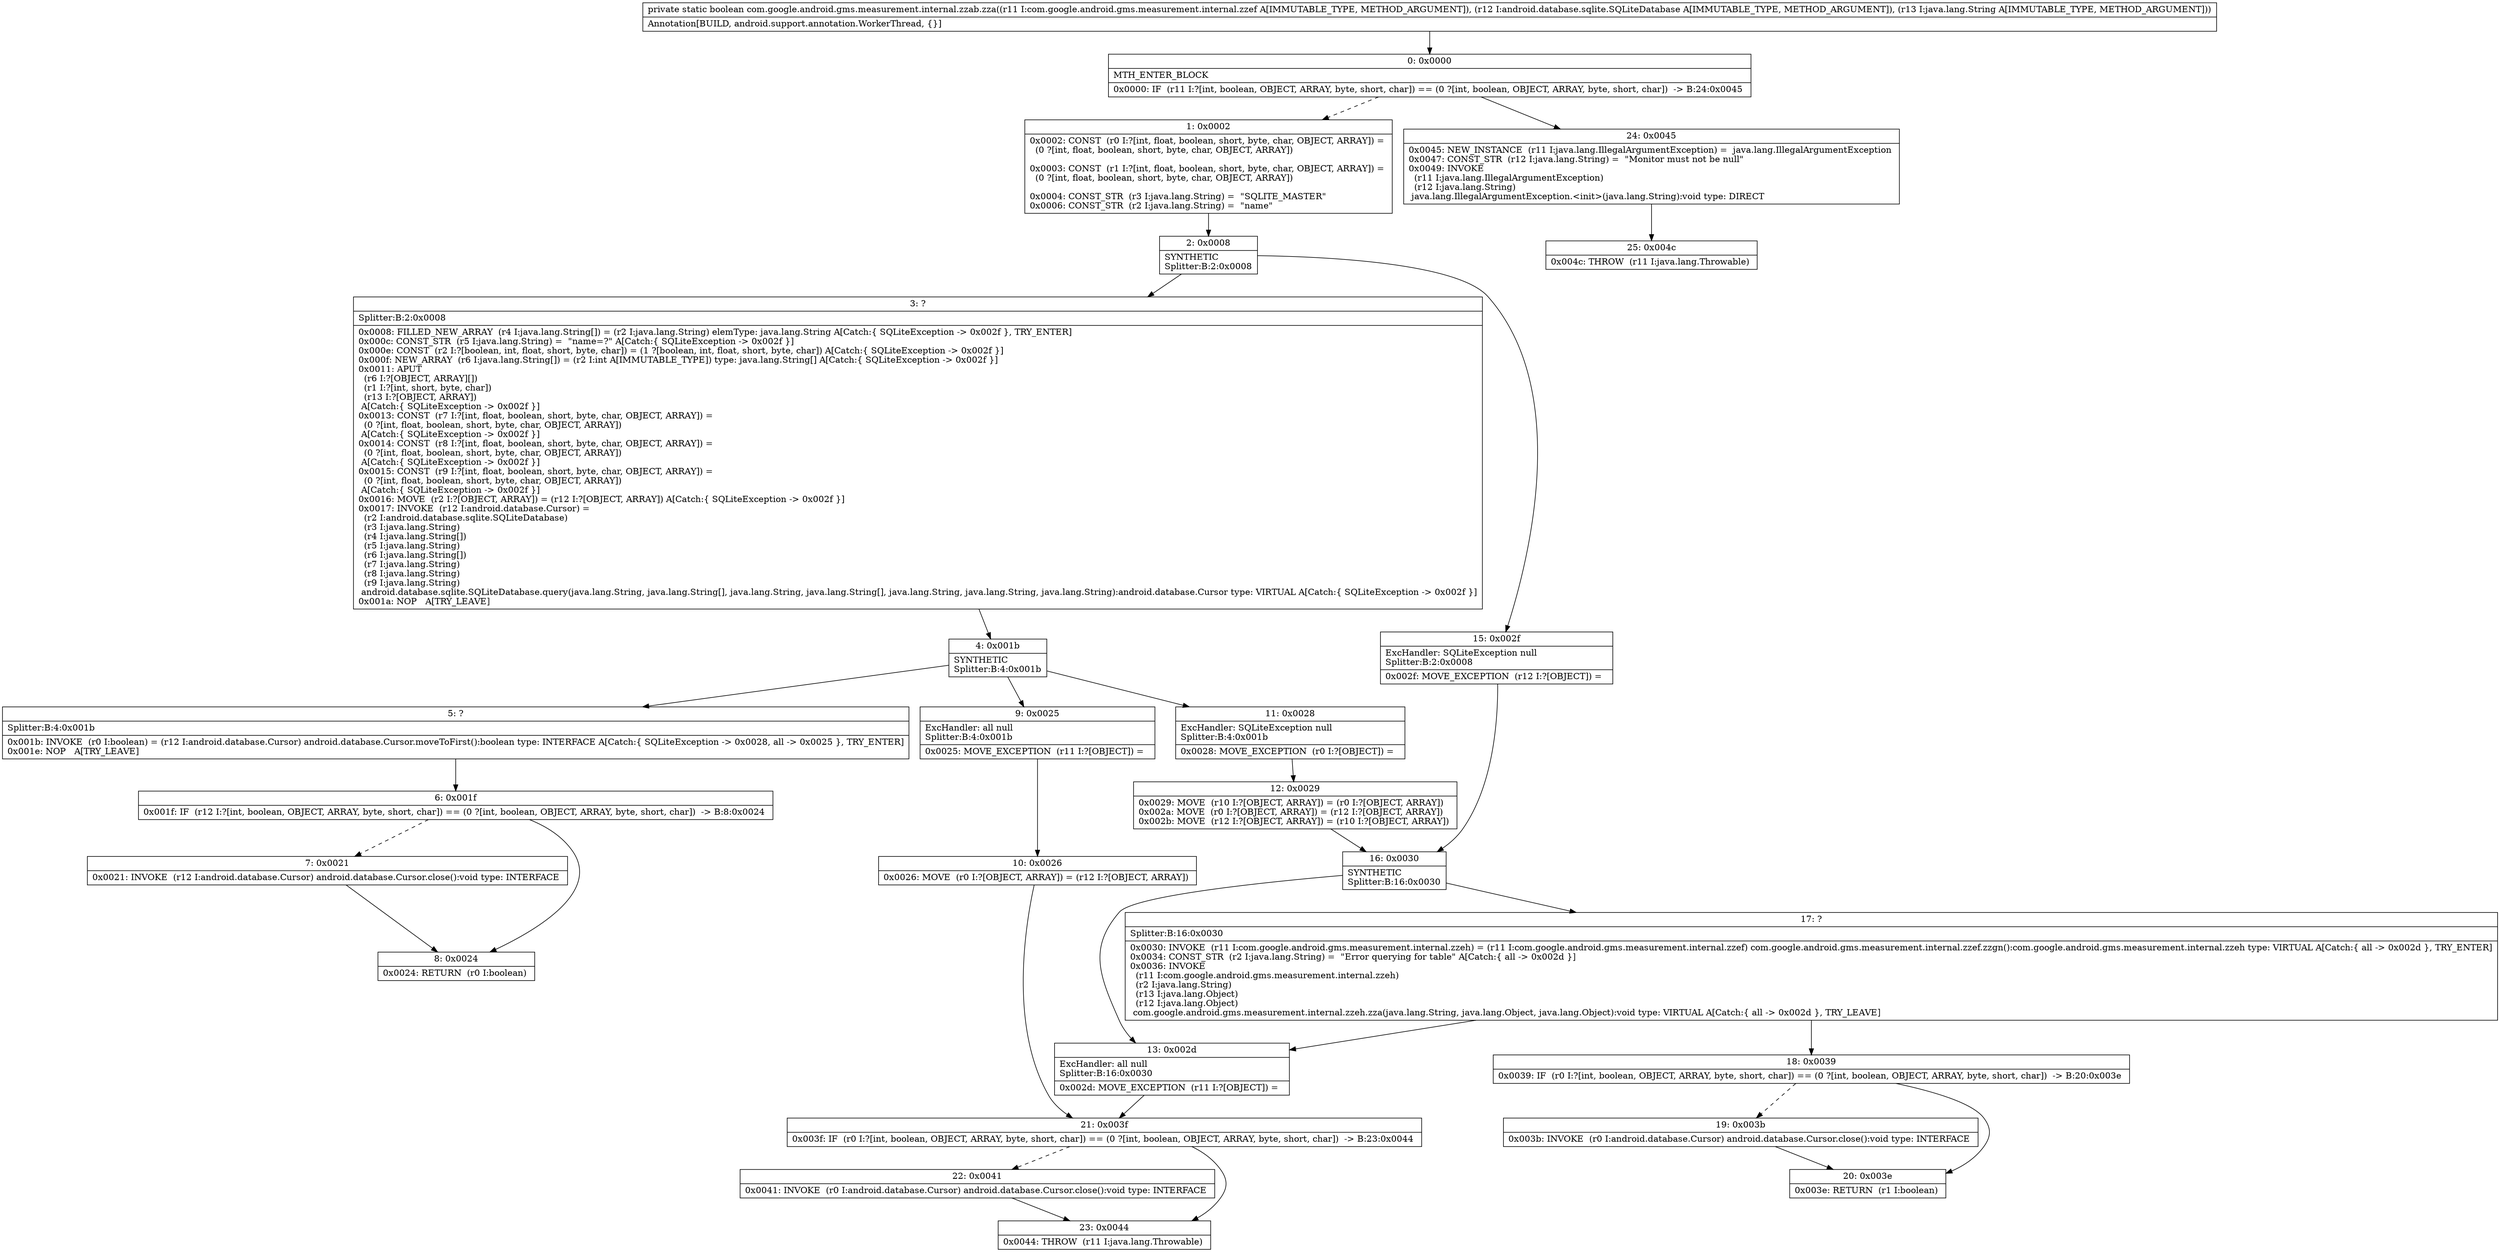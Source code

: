 digraph "CFG forcom.google.android.gms.measurement.internal.zzab.zza(Lcom\/google\/android\/gms\/measurement\/internal\/zzef;Landroid\/database\/sqlite\/SQLiteDatabase;Ljava\/lang\/String;)Z" {
Node_0 [shape=record,label="{0\:\ 0x0000|MTH_ENTER_BLOCK\l|0x0000: IF  (r11 I:?[int, boolean, OBJECT, ARRAY, byte, short, char]) == (0 ?[int, boolean, OBJECT, ARRAY, byte, short, char])  \-\> B:24:0x0045 \l}"];
Node_1 [shape=record,label="{1\:\ 0x0002|0x0002: CONST  (r0 I:?[int, float, boolean, short, byte, char, OBJECT, ARRAY]) = \l  (0 ?[int, float, boolean, short, byte, char, OBJECT, ARRAY])\l \l0x0003: CONST  (r1 I:?[int, float, boolean, short, byte, char, OBJECT, ARRAY]) = \l  (0 ?[int, float, boolean, short, byte, char, OBJECT, ARRAY])\l \l0x0004: CONST_STR  (r3 I:java.lang.String) =  \"SQLITE_MASTER\" \l0x0006: CONST_STR  (r2 I:java.lang.String) =  \"name\" \l}"];
Node_2 [shape=record,label="{2\:\ 0x0008|SYNTHETIC\lSplitter:B:2:0x0008\l}"];
Node_3 [shape=record,label="{3\:\ ?|Splitter:B:2:0x0008\l|0x0008: FILLED_NEW_ARRAY  (r4 I:java.lang.String[]) = (r2 I:java.lang.String) elemType: java.lang.String A[Catch:\{ SQLiteException \-\> 0x002f \}, TRY_ENTER]\l0x000c: CONST_STR  (r5 I:java.lang.String) =  \"name=?\" A[Catch:\{ SQLiteException \-\> 0x002f \}]\l0x000e: CONST  (r2 I:?[boolean, int, float, short, byte, char]) = (1 ?[boolean, int, float, short, byte, char]) A[Catch:\{ SQLiteException \-\> 0x002f \}]\l0x000f: NEW_ARRAY  (r6 I:java.lang.String[]) = (r2 I:int A[IMMUTABLE_TYPE]) type: java.lang.String[] A[Catch:\{ SQLiteException \-\> 0x002f \}]\l0x0011: APUT  \l  (r6 I:?[OBJECT, ARRAY][])\l  (r1 I:?[int, short, byte, char])\l  (r13 I:?[OBJECT, ARRAY])\l A[Catch:\{ SQLiteException \-\> 0x002f \}]\l0x0013: CONST  (r7 I:?[int, float, boolean, short, byte, char, OBJECT, ARRAY]) = \l  (0 ?[int, float, boolean, short, byte, char, OBJECT, ARRAY])\l A[Catch:\{ SQLiteException \-\> 0x002f \}]\l0x0014: CONST  (r8 I:?[int, float, boolean, short, byte, char, OBJECT, ARRAY]) = \l  (0 ?[int, float, boolean, short, byte, char, OBJECT, ARRAY])\l A[Catch:\{ SQLiteException \-\> 0x002f \}]\l0x0015: CONST  (r9 I:?[int, float, boolean, short, byte, char, OBJECT, ARRAY]) = \l  (0 ?[int, float, boolean, short, byte, char, OBJECT, ARRAY])\l A[Catch:\{ SQLiteException \-\> 0x002f \}]\l0x0016: MOVE  (r2 I:?[OBJECT, ARRAY]) = (r12 I:?[OBJECT, ARRAY]) A[Catch:\{ SQLiteException \-\> 0x002f \}]\l0x0017: INVOKE  (r12 I:android.database.Cursor) = \l  (r2 I:android.database.sqlite.SQLiteDatabase)\l  (r3 I:java.lang.String)\l  (r4 I:java.lang.String[])\l  (r5 I:java.lang.String)\l  (r6 I:java.lang.String[])\l  (r7 I:java.lang.String)\l  (r8 I:java.lang.String)\l  (r9 I:java.lang.String)\l android.database.sqlite.SQLiteDatabase.query(java.lang.String, java.lang.String[], java.lang.String, java.lang.String[], java.lang.String, java.lang.String, java.lang.String):android.database.Cursor type: VIRTUAL A[Catch:\{ SQLiteException \-\> 0x002f \}]\l0x001a: NOP   A[TRY_LEAVE]\l}"];
Node_4 [shape=record,label="{4\:\ 0x001b|SYNTHETIC\lSplitter:B:4:0x001b\l}"];
Node_5 [shape=record,label="{5\:\ ?|Splitter:B:4:0x001b\l|0x001b: INVOKE  (r0 I:boolean) = (r12 I:android.database.Cursor) android.database.Cursor.moveToFirst():boolean type: INTERFACE A[Catch:\{ SQLiteException \-\> 0x0028, all \-\> 0x0025 \}, TRY_ENTER]\l0x001e: NOP   A[TRY_LEAVE]\l}"];
Node_6 [shape=record,label="{6\:\ 0x001f|0x001f: IF  (r12 I:?[int, boolean, OBJECT, ARRAY, byte, short, char]) == (0 ?[int, boolean, OBJECT, ARRAY, byte, short, char])  \-\> B:8:0x0024 \l}"];
Node_7 [shape=record,label="{7\:\ 0x0021|0x0021: INVOKE  (r12 I:android.database.Cursor) android.database.Cursor.close():void type: INTERFACE \l}"];
Node_8 [shape=record,label="{8\:\ 0x0024|0x0024: RETURN  (r0 I:boolean) \l}"];
Node_9 [shape=record,label="{9\:\ 0x0025|ExcHandler: all null\lSplitter:B:4:0x001b\l|0x0025: MOVE_EXCEPTION  (r11 I:?[OBJECT]) =  \l}"];
Node_10 [shape=record,label="{10\:\ 0x0026|0x0026: MOVE  (r0 I:?[OBJECT, ARRAY]) = (r12 I:?[OBJECT, ARRAY]) \l}"];
Node_11 [shape=record,label="{11\:\ 0x0028|ExcHandler: SQLiteException null\lSplitter:B:4:0x001b\l|0x0028: MOVE_EXCEPTION  (r0 I:?[OBJECT]) =  \l}"];
Node_12 [shape=record,label="{12\:\ 0x0029|0x0029: MOVE  (r10 I:?[OBJECT, ARRAY]) = (r0 I:?[OBJECT, ARRAY]) \l0x002a: MOVE  (r0 I:?[OBJECT, ARRAY]) = (r12 I:?[OBJECT, ARRAY]) \l0x002b: MOVE  (r12 I:?[OBJECT, ARRAY]) = (r10 I:?[OBJECT, ARRAY]) \l}"];
Node_13 [shape=record,label="{13\:\ 0x002d|ExcHandler: all null\lSplitter:B:16:0x0030\l|0x002d: MOVE_EXCEPTION  (r11 I:?[OBJECT]) =  \l}"];
Node_15 [shape=record,label="{15\:\ 0x002f|ExcHandler: SQLiteException null\lSplitter:B:2:0x0008\l|0x002f: MOVE_EXCEPTION  (r12 I:?[OBJECT]) =  \l}"];
Node_16 [shape=record,label="{16\:\ 0x0030|SYNTHETIC\lSplitter:B:16:0x0030\l}"];
Node_17 [shape=record,label="{17\:\ ?|Splitter:B:16:0x0030\l|0x0030: INVOKE  (r11 I:com.google.android.gms.measurement.internal.zzeh) = (r11 I:com.google.android.gms.measurement.internal.zzef) com.google.android.gms.measurement.internal.zzef.zzgn():com.google.android.gms.measurement.internal.zzeh type: VIRTUAL A[Catch:\{ all \-\> 0x002d \}, TRY_ENTER]\l0x0034: CONST_STR  (r2 I:java.lang.String) =  \"Error querying for table\" A[Catch:\{ all \-\> 0x002d \}]\l0x0036: INVOKE  \l  (r11 I:com.google.android.gms.measurement.internal.zzeh)\l  (r2 I:java.lang.String)\l  (r13 I:java.lang.Object)\l  (r12 I:java.lang.Object)\l com.google.android.gms.measurement.internal.zzeh.zza(java.lang.String, java.lang.Object, java.lang.Object):void type: VIRTUAL A[Catch:\{ all \-\> 0x002d \}, TRY_LEAVE]\l}"];
Node_18 [shape=record,label="{18\:\ 0x0039|0x0039: IF  (r0 I:?[int, boolean, OBJECT, ARRAY, byte, short, char]) == (0 ?[int, boolean, OBJECT, ARRAY, byte, short, char])  \-\> B:20:0x003e \l}"];
Node_19 [shape=record,label="{19\:\ 0x003b|0x003b: INVOKE  (r0 I:android.database.Cursor) android.database.Cursor.close():void type: INTERFACE \l}"];
Node_20 [shape=record,label="{20\:\ 0x003e|0x003e: RETURN  (r1 I:boolean) \l}"];
Node_21 [shape=record,label="{21\:\ 0x003f|0x003f: IF  (r0 I:?[int, boolean, OBJECT, ARRAY, byte, short, char]) == (0 ?[int, boolean, OBJECT, ARRAY, byte, short, char])  \-\> B:23:0x0044 \l}"];
Node_22 [shape=record,label="{22\:\ 0x0041|0x0041: INVOKE  (r0 I:android.database.Cursor) android.database.Cursor.close():void type: INTERFACE \l}"];
Node_23 [shape=record,label="{23\:\ 0x0044|0x0044: THROW  (r11 I:java.lang.Throwable) \l}"];
Node_24 [shape=record,label="{24\:\ 0x0045|0x0045: NEW_INSTANCE  (r11 I:java.lang.IllegalArgumentException) =  java.lang.IllegalArgumentException \l0x0047: CONST_STR  (r12 I:java.lang.String) =  \"Monitor must not be null\" \l0x0049: INVOKE  \l  (r11 I:java.lang.IllegalArgumentException)\l  (r12 I:java.lang.String)\l java.lang.IllegalArgumentException.\<init\>(java.lang.String):void type: DIRECT \l}"];
Node_25 [shape=record,label="{25\:\ 0x004c|0x004c: THROW  (r11 I:java.lang.Throwable) \l}"];
MethodNode[shape=record,label="{private static boolean com.google.android.gms.measurement.internal.zzab.zza((r11 I:com.google.android.gms.measurement.internal.zzef A[IMMUTABLE_TYPE, METHOD_ARGUMENT]), (r12 I:android.database.sqlite.SQLiteDatabase A[IMMUTABLE_TYPE, METHOD_ARGUMENT]), (r13 I:java.lang.String A[IMMUTABLE_TYPE, METHOD_ARGUMENT]))  | Annotation[BUILD, android.support.annotation.WorkerThread, \{\}]\l}"];
MethodNode -> Node_0;
Node_0 -> Node_1[style=dashed];
Node_0 -> Node_24;
Node_1 -> Node_2;
Node_2 -> Node_3;
Node_2 -> Node_15;
Node_3 -> Node_4;
Node_4 -> Node_5;
Node_4 -> Node_11;
Node_4 -> Node_9;
Node_5 -> Node_6;
Node_6 -> Node_7[style=dashed];
Node_6 -> Node_8;
Node_7 -> Node_8;
Node_9 -> Node_10;
Node_10 -> Node_21;
Node_11 -> Node_12;
Node_12 -> Node_16;
Node_13 -> Node_21;
Node_15 -> Node_16;
Node_16 -> Node_17;
Node_16 -> Node_13;
Node_17 -> Node_18;
Node_17 -> Node_13;
Node_18 -> Node_19[style=dashed];
Node_18 -> Node_20;
Node_19 -> Node_20;
Node_21 -> Node_22[style=dashed];
Node_21 -> Node_23;
Node_22 -> Node_23;
Node_24 -> Node_25;
}

